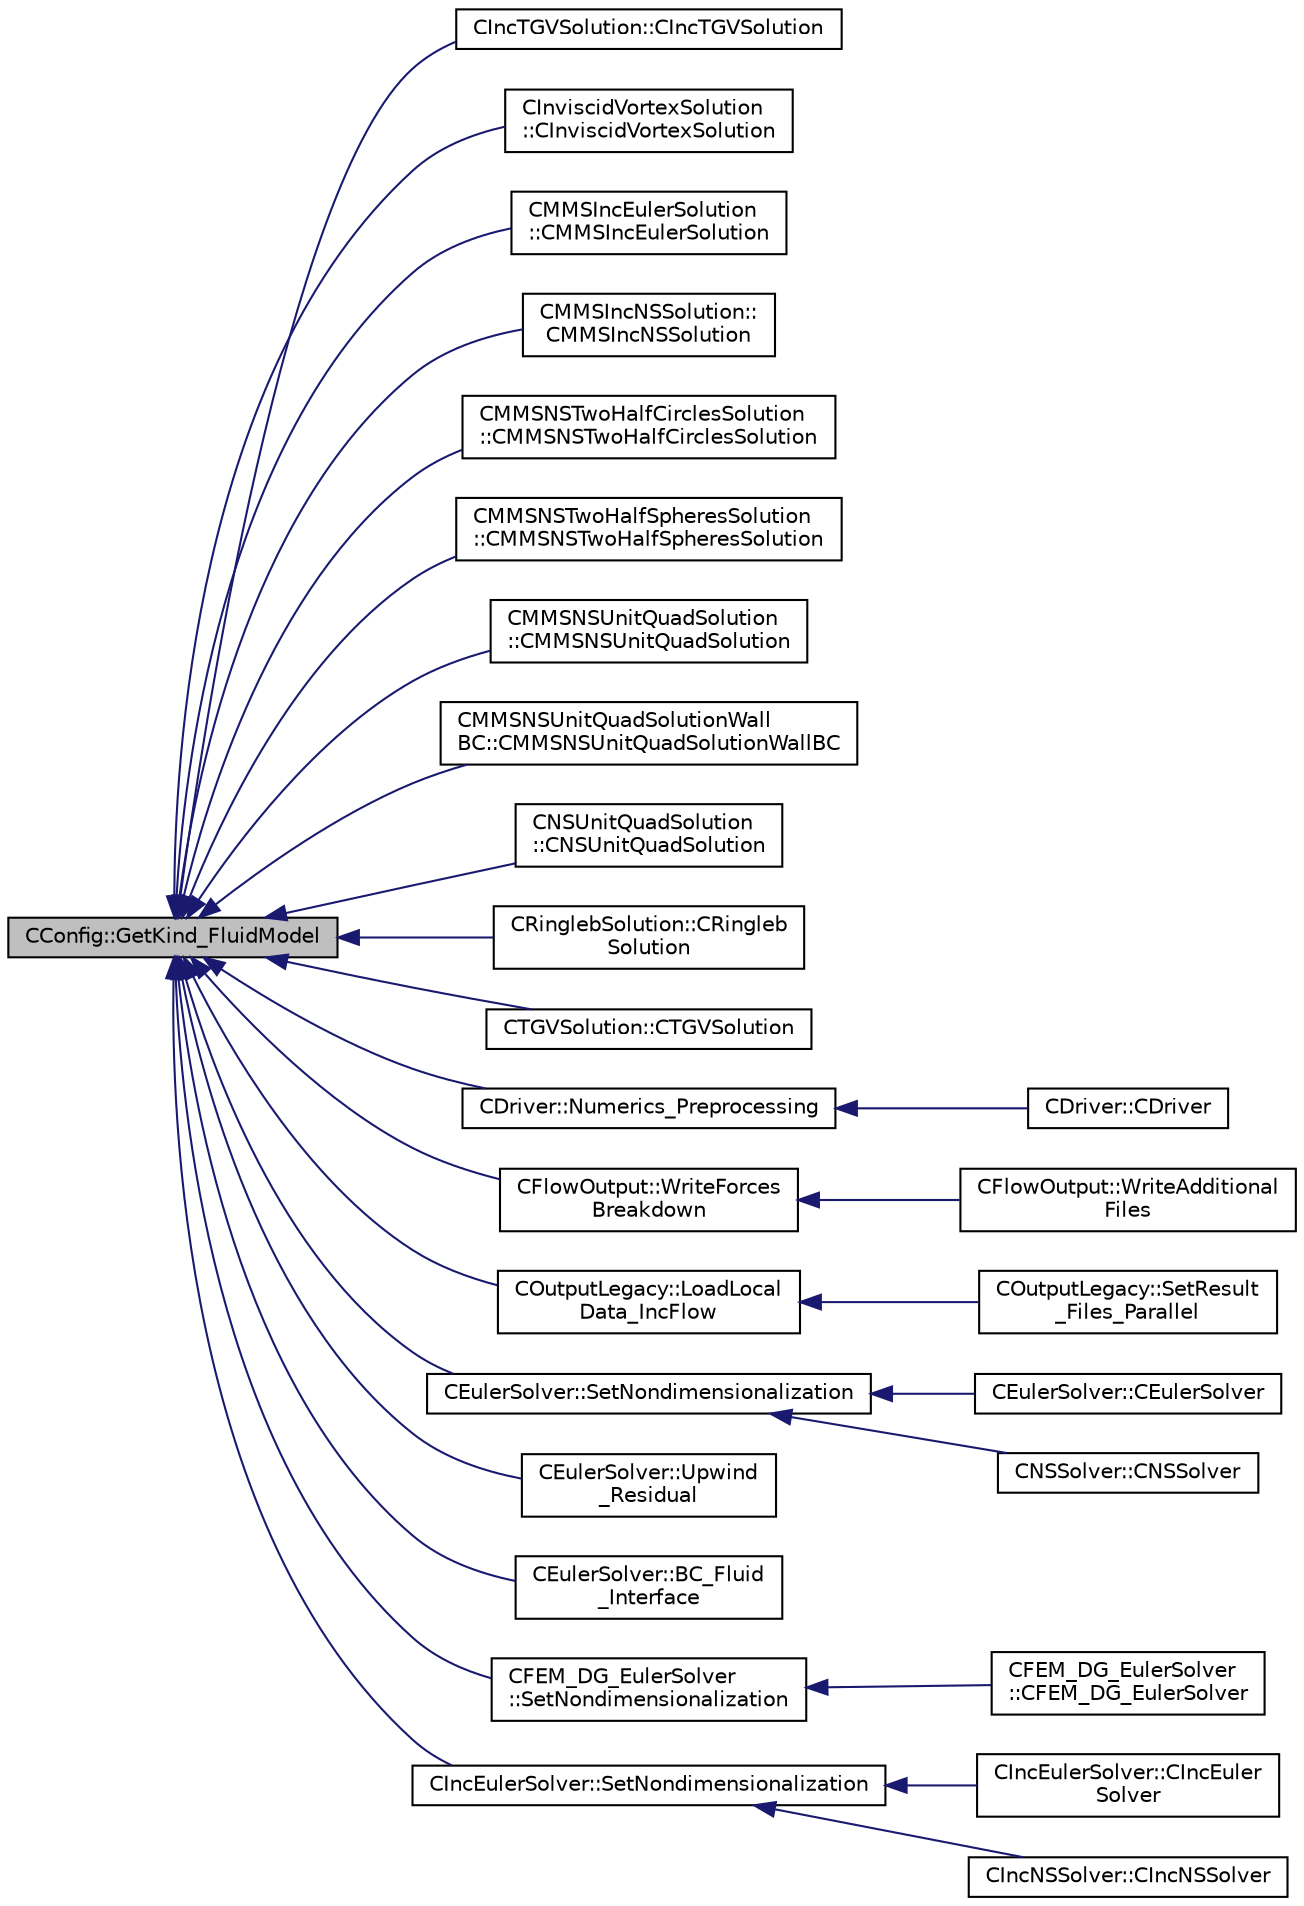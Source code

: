 digraph "CConfig::GetKind_FluidModel"
{
  edge [fontname="Helvetica",fontsize="10",labelfontname="Helvetica",labelfontsize="10"];
  node [fontname="Helvetica",fontsize="10",shape=record];
  rankdir="LR";
  Node4927 [label="CConfig::GetKind_FluidModel",height=0.2,width=0.4,color="black", fillcolor="grey75", style="filled", fontcolor="black"];
  Node4927 -> Node4928 [dir="back",color="midnightblue",fontsize="10",style="solid",fontname="Helvetica"];
  Node4928 [label="CIncTGVSolution::CIncTGVSolution",height=0.2,width=0.4,color="black", fillcolor="white", style="filled",URL="$class_c_inc_t_g_v_solution.html#a3ea2bca3a8d759b093049d71d69e5e33"];
  Node4927 -> Node4929 [dir="back",color="midnightblue",fontsize="10",style="solid",fontname="Helvetica"];
  Node4929 [label="CInviscidVortexSolution\l::CInviscidVortexSolution",height=0.2,width=0.4,color="black", fillcolor="white", style="filled",URL="$class_c_inviscid_vortex_solution.html#a9fb38c20420c540927889c1769385d74"];
  Node4927 -> Node4930 [dir="back",color="midnightblue",fontsize="10",style="solid",fontname="Helvetica"];
  Node4930 [label="CMMSIncEulerSolution\l::CMMSIncEulerSolution",height=0.2,width=0.4,color="black", fillcolor="white", style="filled",URL="$class_c_m_m_s_inc_euler_solution.html#aaed64e9549f2606e59e3bf959e452775"];
  Node4927 -> Node4931 [dir="back",color="midnightblue",fontsize="10",style="solid",fontname="Helvetica"];
  Node4931 [label="CMMSIncNSSolution::\lCMMSIncNSSolution",height=0.2,width=0.4,color="black", fillcolor="white", style="filled",URL="$class_c_m_m_s_inc_n_s_solution.html#aceb30a97e941b06932d2dab5145f5333"];
  Node4927 -> Node4932 [dir="back",color="midnightblue",fontsize="10",style="solid",fontname="Helvetica"];
  Node4932 [label="CMMSNSTwoHalfCirclesSolution\l::CMMSNSTwoHalfCirclesSolution",height=0.2,width=0.4,color="black", fillcolor="white", style="filled",URL="$class_c_m_m_s_n_s_two_half_circles_solution.html#afb31f8a5302b2a376a1781805fefb3f1"];
  Node4927 -> Node4933 [dir="back",color="midnightblue",fontsize="10",style="solid",fontname="Helvetica"];
  Node4933 [label="CMMSNSTwoHalfSpheresSolution\l::CMMSNSTwoHalfSpheresSolution",height=0.2,width=0.4,color="black", fillcolor="white", style="filled",URL="$class_c_m_m_s_n_s_two_half_spheres_solution.html#a8a5a9229428c02216ec39243e5738c2c"];
  Node4927 -> Node4934 [dir="back",color="midnightblue",fontsize="10",style="solid",fontname="Helvetica"];
  Node4934 [label="CMMSNSUnitQuadSolution\l::CMMSNSUnitQuadSolution",height=0.2,width=0.4,color="black", fillcolor="white", style="filled",URL="$class_c_m_m_s_n_s_unit_quad_solution.html#a15ed15b17ed5e8bcc2c4e22ae0208609"];
  Node4927 -> Node4935 [dir="back",color="midnightblue",fontsize="10",style="solid",fontname="Helvetica"];
  Node4935 [label="CMMSNSUnitQuadSolutionWall\lBC::CMMSNSUnitQuadSolutionWallBC",height=0.2,width=0.4,color="black", fillcolor="white", style="filled",URL="$class_c_m_m_s_n_s_unit_quad_solution_wall_b_c.html#a8a073b252ded24ccdb874d41b6e1660a"];
  Node4927 -> Node4936 [dir="back",color="midnightblue",fontsize="10",style="solid",fontname="Helvetica"];
  Node4936 [label="CNSUnitQuadSolution\l::CNSUnitQuadSolution",height=0.2,width=0.4,color="black", fillcolor="white", style="filled",URL="$class_c_n_s_unit_quad_solution.html#a7e40a7f6fddad267f011675ff5f39fe3"];
  Node4927 -> Node4937 [dir="back",color="midnightblue",fontsize="10",style="solid",fontname="Helvetica"];
  Node4937 [label="CRinglebSolution::CRingleb\lSolution",height=0.2,width=0.4,color="black", fillcolor="white", style="filled",URL="$class_c_ringleb_solution.html#aaa237aa151b2dfc483805a864c0c1c16"];
  Node4927 -> Node4938 [dir="back",color="midnightblue",fontsize="10",style="solid",fontname="Helvetica"];
  Node4938 [label="CTGVSolution::CTGVSolution",height=0.2,width=0.4,color="black", fillcolor="white", style="filled",URL="$class_c_t_g_v_solution.html#a9abff4ee12f6573861db6cd57bb988cc"];
  Node4927 -> Node4939 [dir="back",color="midnightblue",fontsize="10",style="solid",fontname="Helvetica"];
  Node4939 [label="CDriver::Numerics_Preprocessing",height=0.2,width=0.4,color="black", fillcolor="white", style="filled",URL="$class_c_driver.html#a5c0a3e0cf9f6c3931d307aef1aba7bf4",tooltip="Definition and allocation of all solver classes. "];
  Node4939 -> Node4940 [dir="back",color="midnightblue",fontsize="10",style="solid",fontname="Helvetica"];
  Node4940 [label="CDriver::CDriver",height=0.2,width=0.4,color="black", fillcolor="white", style="filled",URL="$class_c_driver.html#a3fca4a013a6efa9bbb38fe78a86b5f3d",tooltip="Constructor of the class. "];
  Node4927 -> Node4941 [dir="back",color="midnightblue",fontsize="10",style="solid",fontname="Helvetica"];
  Node4941 [label="CFlowOutput::WriteForces\lBreakdown",height=0.2,width=0.4,color="black", fillcolor="white", style="filled",URL="$class_c_flow_output.html#afacedef2006aa6fcf8c9a312b5f4430c",tooltip="Write the forces breakdown file. "];
  Node4941 -> Node4942 [dir="back",color="midnightblue",fontsize="10",style="solid",fontname="Helvetica"];
  Node4942 [label="CFlowOutput::WriteAdditional\lFiles",height=0.2,width=0.4,color="black", fillcolor="white", style="filled",URL="$class_c_flow_output.html#aaac3fb7b2575967b157c306065ab1ea8",tooltip="Write any additional files defined for the current solver. "];
  Node4927 -> Node4943 [dir="back",color="midnightblue",fontsize="10",style="solid",fontname="Helvetica"];
  Node4943 [label="COutputLegacy::LoadLocal\lData_IncFlow",height=0.2,width=0.4,color="black", fillcolor="white", style="filled",URL="$class_c_output_legacy.html#a2d955089c8894a2eb795970f06e7900d",tooltip="Load the desired solution data into a structure used for parallel reordering and output file writing ..."];
  Node4943 -> Node4944 [dir="back",color="midnightblue",fontsize="10",style="solid",fontname="Helvetica"];
  Node4944 [label="COutputLegacy::SetResult\l_Files_Parallel",height=0.2,width=0.4,color="black", fillcolor="white", style="filled",URL="$class_c_output_legacy.html#a9e7832982d8237df4df455b027fd203b",tooltip="Writes and organizes the all the output files, except the history one, for parallel computations..."];
  Node4927 -> Node4945 [dir="back",color="midnightblue",fontsize="10",style="solid",fontname="Helvetica"];
  Node4945 [label="CEulerSolver::SetNondimensionalization",height=0.2,width=0.4,color="black", fillcolor="white", style="filled",URL="$class_c_euler_solver.html#a1c633d6e77fefb2e76308e2ba0af0c2c",tooltip="Set the solver nondimensionalization. "];
  Node4945 -> Node4946 [dir="back",color="midnightblue",fontsize="10",style="solid",fontname="Helvetica"];
  Node4946 [label="CEulerSolver::CEulerSolver",height=0.2,width=0.4,color="black", fillcolor="white", style="filled",URL="$class_c_euler_solver.html#ae1e74218b4e943111b100d7ddcbd4db9"];
  Node4945 -> Node4947 [dir="back",color="midnightblue",fontsize="10",style="solid",fontname="Helvetica"];
  Node4947 [label="CNSSolver::CNSSolver",height=0.2,width=0.4,color="black", fillcolor="white", style="filled",URL="$class_c_n_s_solver.html#a2a8ad49c42b4546696e631cf44b7788b"];
  Node4927 -> Node4948 [dir="back",color="midnightblue",fontsize="10",style="solid",fontname="Helvetica"];
  Node4948 [label="CEulerSolver::Upwind\l_Residual",height=0.2,width=0.4,color="black", fillcolor="white", style="filled",URL="$class_c_euler_solver.html#a9cb1da16bea732300854a351ebca2ed3",tooltip="Compute the spatial integration using a upwind scheme. "];
  Node4927 -> Node4949 [dir="back",color="midnightblue",fontsize="10",style="solid",fontname="Helvetica"];
  Node4949 [label="CEulerSolver::BC_Fluid\l_Interface",height=0.2,width=0.4,color="black", fillcolor="white", style="filled",URL="$class_c_euler_solver.html#accb01b3402a9de5c1c23fdaef60c831f",tooltip="Impose the interface state across sliding meshes. "];
  Node4927 -> Node4950 [dir="back",color="midnightblue",fontsize="10",style="solid",fontname="Helvetica"];
  Node4950 [label="CFEM_DG_EulerSolver\l::SetNondimensionalization",height=0.2,width=0.4,color="black", fillcolor="white", style="filled",URL="$class_c_f_e_m___d_g___euler_solver.html#a31316dc2fe564329d9bb372961b10a3a",tooltip="Set the fluid solver nondimensionalization. "];
  Node4950 -> Node4951 [dir="back",color="midnightblue",fontsize="10",style="solid",fontname="Helvetica"];
  Node4951 [label="CFEM_DG_EulerSolver\l::CFEM_DG_EulerSolver",height=0.2,width=0.4,color="black", fillcolor="white", style="filled",URL="$class_c_f_e_m___d_g___euler_solver.html#a70d30ef9e7cd7620d54ec73f4b1ed28c"];
  Node4927 -> Node4952 [dir="back",color="midnightblue",fontsize="10",style="solid",fontname="Helvetica"];
  Node4952 [label="CIncEulerSolver::SetNondimensionalization",height=0.2,width=0.4,color="black", fillcolor="white", style="filled",URL="$class_c_inc_euler_solver.html#a2cffaa24417cb3803d36d38b3874d6d0",tooltip="Set the solver nondimensionalization. "];
  Node4952 -> Node4953 [dir="back",color="midnightblue",fontsize="10",style="solid",fontname="Helvetica"];
  Node4953 [label="CIncEulerSolver::CIncEuler\lSolver",height=0.2,width=0.4,color="black", fillcolor="white", style="filled",URL="$class_c_inc_euler_solver.html#a91f644b8f9a00215bac5bcd31dfc06d8"];
  Node4952 -> Node4954 [dir="back",color="midnightblue",fontsize="10",style="solid",fontname="Helvetica"];
  Node4954 [label="CIncNSSolver::CIncNSSolver",height=0.2,width=0.4,color="black", fillcolor="white", style="filled",URL="$class_c_inc_n_s_solver.html#a82152ac7e91fb1c5c073d98a1f08e2aa"];
}
